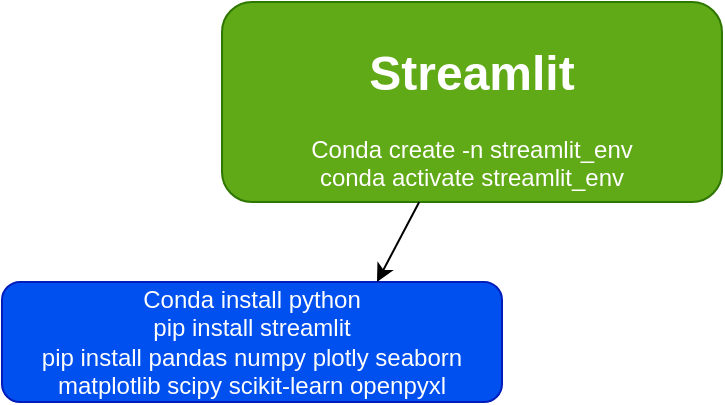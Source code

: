 <mxfile>
    <diagram id="mWEKx21-Lsvu6ga1-Sze" name="Page-1">
        <mxGraphModel dx="414" dy="1352" grid="1" gridSize="10" guides="1" tooltips="1" connect="1" arrows="1" fold="1" page="1" pageScale="1" pageWidth="850" pageHeight="1100" math="0" shadow="0">
            <root>
                <mxCell id="0"/>
                <mxCell id="1" parent="0"/>
                <mxCell id="5" value="&lt;h1&gt;Streamlit&lt;/h1&gt;Conda create -n streamlit_env&lt;br&gt;conda activate streamlit_env" style="rounded=1;whiteSpace=wrap;html=1;fillColor=#60a917;fontColor=#ffffff;strokeColor=#2D7600;" vertex="1" parent="1">
                    <mxGeometry x="120" y="-30" width="250" height="100" as="geometry"/>
                </mxCell>
                <mxCell id="7" value="Conda install python&lt;br&gt;pip install streamlit&lt;br&gt;pip install pandas numpy plotly seaborn matplotlib scipy scikit-learn openpyxl" style="rounded=1;whiteSpace=wrap;html=1;fillColor=#0050ef;fontColor=#ffffff;strokeColor=#001DBC;" vertex="1" parent="1">
                    <mxGeometry x="10" y="110" width="250" height="60" as="geometry"/>
                </mxCell>
                <mxCell id="8" value="" style="endArrow=classic;html=1;entryX=0.75;entryY=0;entryDx=0;entryDy=0;" edge="1" parent="1" source="5" target="7">
                    <mxGeometry width="50" height="50" relative="1" as="geometry">
                        <mxPoint x="190" y="100" as="sourcePoint"/>
                        <mxPoint x="240" y="50" as="targetPoint"/>
                    </mxGeometry>
                </mxCell>
            </root>
        </mxGraphModel>
    </diagram>
</mxfile>